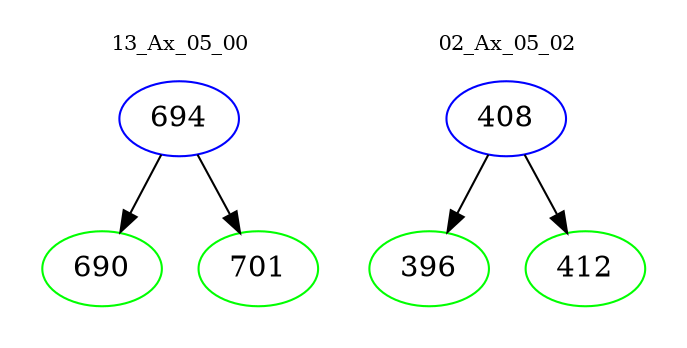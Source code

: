 digraph{
subgraph cluster_0 {
color = white
label = "13_Ax_05_00";
fontsize=10;
T0_694 [label="694", color="blue"]
T0_694 -> T0_690 [color="black"]
T0_690 [label="690", color="green"]
T0_694 -> T0_701 [color="black"]
T0_701 [label="701", color="green"]
}
subgraph cluster_1 {
color = white
label = "02_Ax_05_02";
fontsize=10;
T1_408 [label="408", color="blue"]
T1_408 -> T1_396 [color="black"]
T1_396 [label="396", color="green"]
T1_408 -> T1_412 [color="black"]
T1_412 [label="412", color="green"]
}
}
